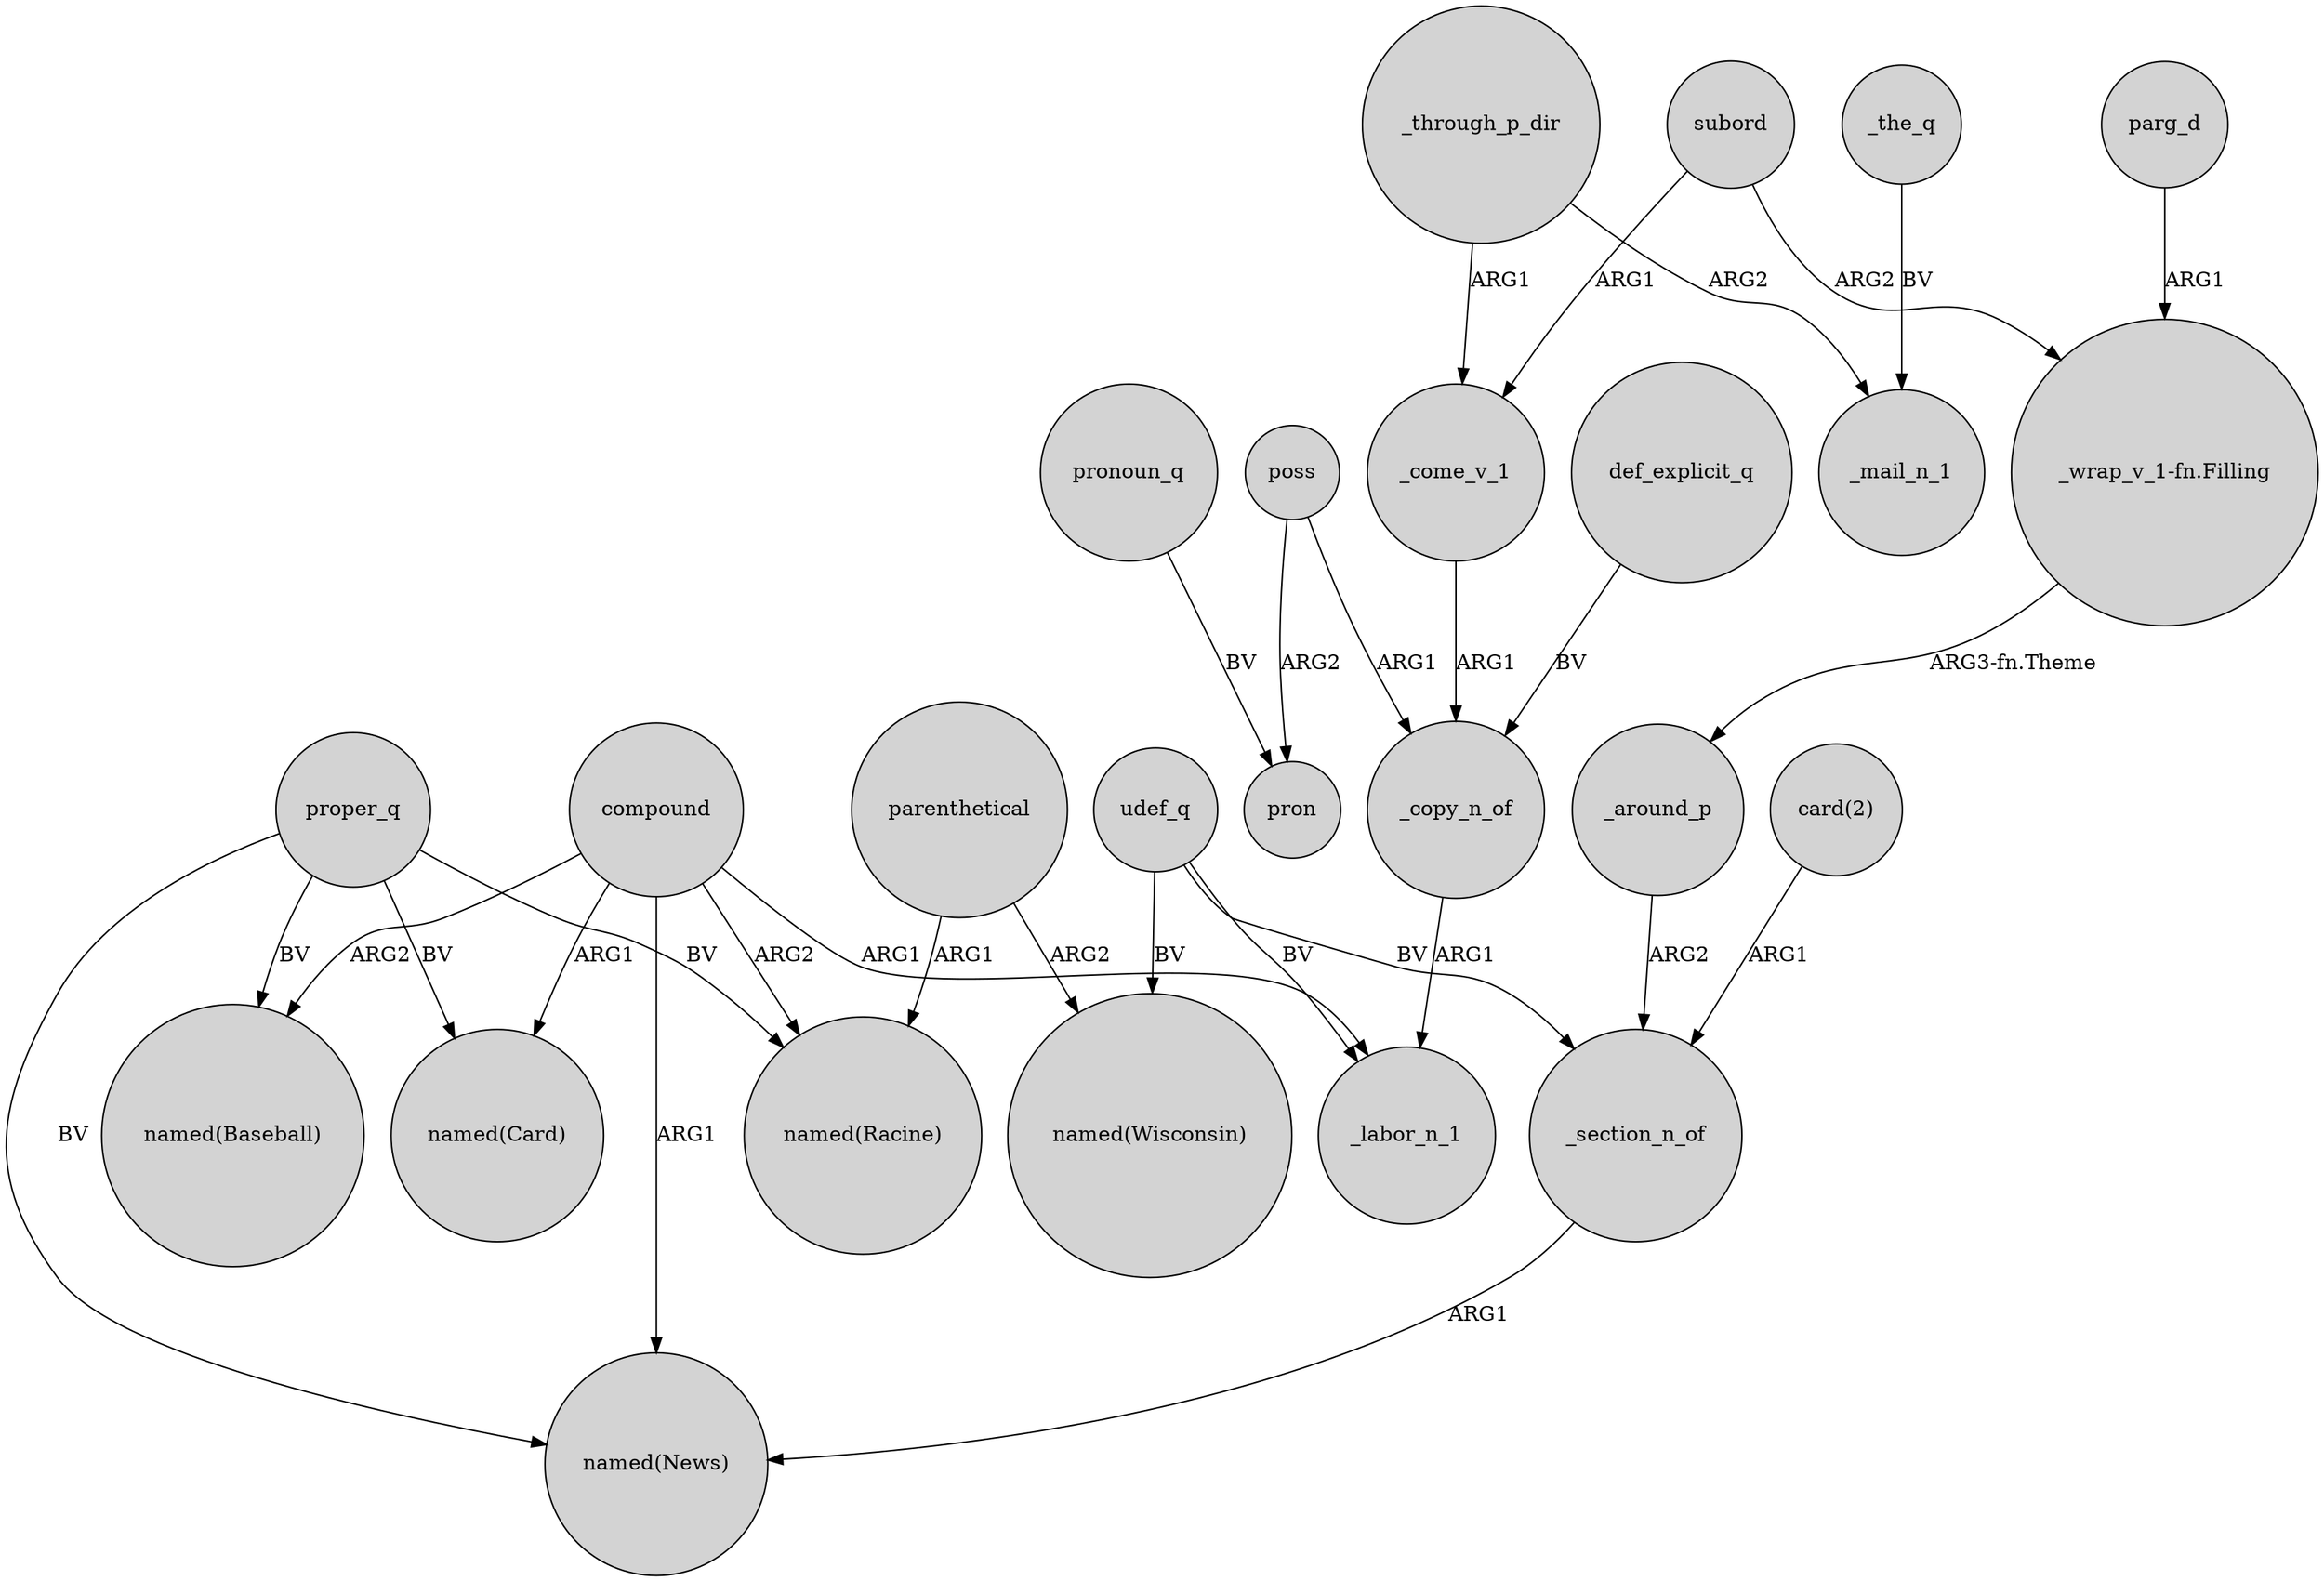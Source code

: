 digraph {
	node [shape=circle style=filled]
	parenthetical -> "named(Wisconsin)" [label=ARG2]
	proper_q -> "named(Racine)" [label=BV]
	compound -> "named(News)" [label=ARG1]
	poss -> pron [label=ARG2]
	_section_n_of -> "named(News)" [label=ARG1]
	compound -> "named(Card)" [label=ARG1]
	_come_v_1 -> _copy_n_of [label=ARG1]
	"_wrap_v_1-fn.Filling" -> _around_p [label="ARG3-fn.Theme"]
	proper_q -> "named(Card)" [label=BV]
	compound -> "named(Baseball)" [label=ARG2]
	subord -> _come_v_1 [label=ARG1]
	compound -> "named(Racine)" [label=ARG2]
	_the_q -> _mail_n_1 [label=BV]
	def_explicit_q -> _copy_n_of [label=BV]
	_through_p_dir -> _come_v_1 [label=ARG1]
	parg_d -> "_wrap_v_1-fn.Filling" [label=ARG1]
	udef_q -> _labor_n_1 [label=BV]
	proper_q -> "named(News)" [label=BV]
	compound -> _labor_n_1 [label=ARG1]
	_copy_n_of -> _labor_n_1 [label=ARG1]
	pronoun_q -> pron [label=BV]
	poss -> _copy_n_of [label=ARG1]
	"card(2)" -> _section_n_of [label=ARG1]
	_around_p -> _section_n_of [label=ARG2]
	proper_q -> "named(Baseball)" [label=BV]
	parenthetical -> "named(Racine)" [label=ARG1]
	_through_p_dir -> _mail_n_1 [label=ARG2]
	udef_q -> "named(Wisconsin)" [label=BV]
	subord -> "_wrap_v_1-fn.Filling" [label=ARG2]
	udef_q -> _section_n_of [label=BV]
}
